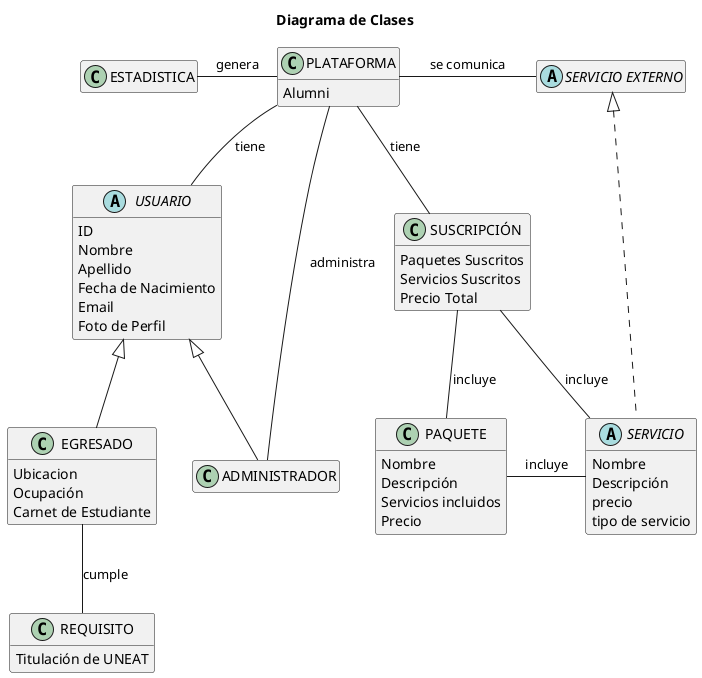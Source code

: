 @startuml AumniClasses

title Diagrama de Clases

'!theme amiga
skinparam backgroundColor white
skinparam defaultFontName Arial

hide empty members

class PLATAFORMA 
{
   Alumni
}

abstract "SERVICIO EXTERNO"

abstract USUARIO 
{
    ID
    Nombre 
    Apellido
    Fecha de Nacimiento
    Email
    Foto de Perfil
}

class EGRESADO 
{
    Ubicacion
    Ocupación
    Carnet de Estudiante
}

class ADMINISTRADOR 
{
}

class REQUISITO 
{
    Titulación de UNEAT
}

class ESTADISTICA 
{
}

class SUSCRIPCIÓN 
{
    Paquetes Suscritos
    Servicios Suscritos
    Precio Total
}

class PAQUETE
{
    Nombre
    Descripción
    Servicios incluidos
    Precio
}

abstract SERVICIO 
{
    Nombre 
    Descripción
    precio
    tipo de servicio
}

PLATAFORMA -- USUARIO : tiene
PLATAFORMA -left ESTADISTICA : genera
PLATAFORMA -right- "SERVICIO EXTERNO" : se comunica
SERVICIO .up..|> "SERVICIO EXTERNO"
SUSCRIPCIÓN -up- PLATAFORMA : tiene
SUSCRIPCIÓN -- SERVICIO : incluye
EGRESADO -- REQUISITO : cumple
SUSCRIPCIÓN -- PAQUETE : incluye
PAQUETE - SERVICIO : incluye
USUARIO <|-- EGRESADO
USUARIO <|-- ADMINISTRADOR
ADMINISTRADOR -up- PLATAFORMA : administra

@enduml
